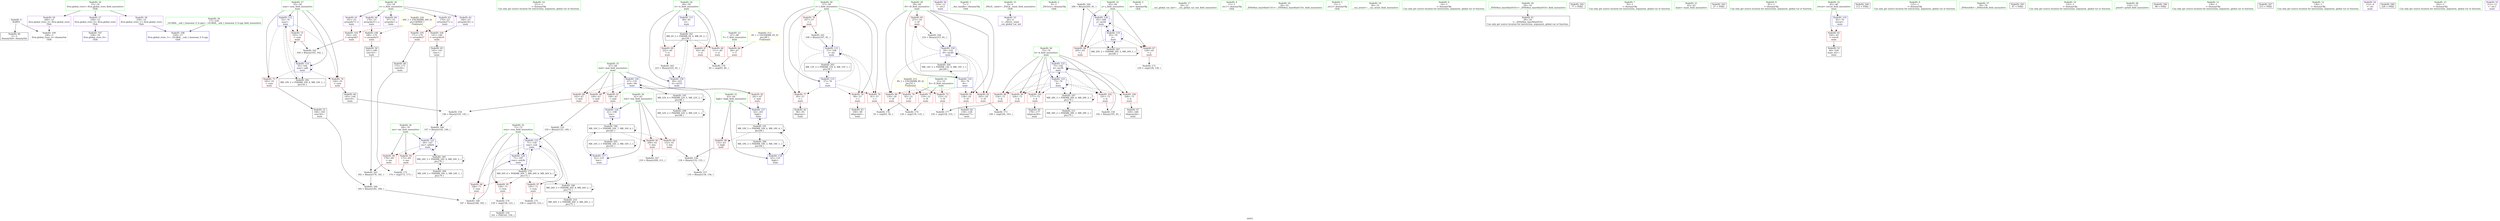 digraph "SVFG" {
	label="SVFG";

	Node0x55e7d1303a90 [shape=record,color=grey,label="{NodeID: 0\nNullPtr}"];
	Node0x55e7d1303a90 -> Node0x55e7d1321ae0[style=solid];
	Node0x55e7d1303a90 -> Node0x55e7d1322c50[style=solid];
	Node0x55e7d1322230 [shape=record,color=red,label="{NodeID: 97\n195\<--71\n\<--rem\nmain\n}"];
	Node0x55e7d1322230 -> Node0x55e7d132b9b0[style=solid];
	Node0x55e7d13058f0 [shape=record,color=green,label="{NodeID: 14\n211\<--1\n\<--dummyObj\nCan only get source location for instruction, argument, global var or function.}"];
	Node0x55e7d1322e20 [shape=record,color=blue,label="{NodeID: 111\n49\<--81\nti\<--\nmain\n}"];
	Node0x55e7d1322e20 -> Node0x55e7d1339760[style=dashed];
	Node0x55e7d1321120 [shape=record,color=green,label="{NodeID: 28\n57\<--58\ni\<--i_field_insensitive\nmain\n}"];
	Node0x55e7d1321120 -> Node0x55e7d13248a0[style=solid];
	Node0x55e7d1321120 -> Node0x55e7d1324970[style=solid];
	Node0x55e7d1321120 -> Node0x55e7d1324a40[style=solid];
	Node0x55e7d1321120 -> Node0x55e7d1324b10[style=solid];
	Node0x55e7d1321120 -> Node0x55e7d1322fc0[style=solid];
	Node0x55e7d1321120 -> Node0x55e7d1327900[style=solid];
	Node0x55e7d133be60 [shape=record,color=black,label="{NodeID: 208\nMR_22V_2 = PHI(MR_22V_3, MR_22V_1, )\npts\{68 \}\n}"];
	Node0x55e7d133be60 -> Node0x55e7d13261f0[style=dashed];
	Node0x55e7d133be60 -> Node0x55e7d133be60[style=dashed];
	Node0x55e7d1328120 [shape=record,color=blue,label="{NodeID: 125\n73\<--192\nk\<--inc38\nmain\n}"];
	Node0x55e7d1328120 -> Node0x55e7d1322300[style=dashed];
	Node0x55e7d1328120 -> Node0x55e7d13223d0[style=dashed];
	Node0x55e7d1328120 -> Node0x55e7d13224a0[style=dashed];
	Node0x55e7d1328120 -> Node0x55e7d1322570[style=dashed];
	Node0x55e7d1328120 -> Node0x55e7d1322640[style=dashed];
	Node0x55e7d1328120 -> Node0x55e7d1327f80[style=dashed];
	Node0x55e7d1328120 -> Node0x55e7d1328120[style=dashed];
	Node0x55e7d1328120 -> Node0x55e7d1334140[style=dashed];
	Node0x55e7d1321c80 [shape=record,color=black,label="{NodeID: 42\n96\<--95\nidxprom\<--\nmain\n}"];
	Node0x55e7d1323800 [shape=record,color=purple,label="{NodeID: 56\n219\<--13\n\<--.str.2\nmain\n}"];
	Node0x55e7d13243c0 [shape=record,color=red,label="{NodeID: 70\n92\<--51\n\<--N\nmain\n}"];
	Node0x55e7d13243c0 -> Node0x55e7d132bb30[style=solid];
	Node0x55e7d132adb0 [shape=record,color=grey,label="{NodeID: 167\n210 = Binary(209, 211, )\n}"];
	Node0x55e7d1324f20 [shape=record,color=red,label="{NodeID: 84\n132\<--61\n\<--low\nmain\n}"];
	Node0x55e7d1324f20 -> Node0x55e7d1329d30[style=solid];
	Node0x55e7d1302ba0 [shape=record,color=green,label="{NodeID: 1\n7\<--1\n__dso_handle\<--dummyObj\nGlob }"];
	Node0x55e7d1322300 [shape=record,color=red,label="{NodeID: 98\n154\<--73\n\<--k\nmain\n}"];
	Node0x55e7d1322300 -> Node0x55e7d132bcb0[style=solid];
	Node0x55e7d1304e80 [shape=record,color=green,label="{NodeID: 15\n4\<--6\n_ZStL8__ioinit\<--_ZStL8__ioinit_field_insensitive\nGlob }"];
	Node0x55e7d1304e80 -> Node0x55e7d1323590[style=solid];
	Node0x55e7d1322ef0 [shape=record,color=blue,label="{NodeID: 112\n55\<--76\nsum\<--\nmain\n}"];
	Node0x55e7d1322ef0 -> Node0x55e7d1324630[style=dashed];
	Node0x55e7d1322ef0 -> Node0x55e7d1324700[style=dashed];
	Node0x55e7d1322ef0 -> Node0x55e7d13247d0[style=dashed];
	Node0x55e7d1322ef0 -> Node0x55e7d1323090[style=dashed];
	Node0x55e7d1322ef0 -> Node0x55e7d1339c60[style=dashed];
	Node0x55e7d13211f0 [shape=record,color=green,label="{NodeID: 29\n59\<--60\ni9\<--i9_field_insensitive\nmain\n}"];
	Node0x55e7d13211f0 -> Node0x55e7d1324be0[style=solid];
	Node0x55e7d13211f0 -> Node0x55e7d1324cb0[style=solid];
	Node0x55e7d13211f0 -> Node0x55e7d1324d80[style=solid];
	Node0x55e7d13211f0 -> Node0x55e7d1324e50[style=solid];
	Node0x55e7d13211f0 -> Node0x55e7d13279d0[style=solid];
	Node0x55e7d13211f0 -> Node0x55e7d1328460[style=solid];
	Node0x55e7d133c360 [shape=record,color=black,label="{NodeID: 209\nMR_24V_2 = PHI(MR_24V_3, MR_24V_1, )\npts\{70 \}\n}"];
	Node0x55e7d133c360 -> Node0x55e7d1333740[style=dashed];
	Node0x55e7d13281f0 [shape=record,color=blue,label="{NodeID: 126\n61\<--198\nlow\<--\nmain\n}"];
	Node0x55e7d13281f0 -> Node0x55e7d1335040[style=dashed];
	Node0x55e7d1321d50 [shape=record,color=black,label="{NodeID: 43\n100\<--99\nidxprom6\<--\nmain\n}"];
	Node0x55e7d13238d0 [shape=record,color=purple,label="{NodeID: 57\n238\<--15\nllvm.global_ctors_0\<--llvm.global_ctors\nGlob }"];
	Node0x55e7d13238d0 -> Node0x55e7d1322a50[style=solid];
	Node0x55e7d11063a0 [shape=record,color=black,label="{NodeID: 154\n161 = PHI(162, 159, )\n}"];
	Node0x55e7d1324490 [shape=record,color=red,label="{NodeID: 71\n119\<--51\n\<--N\nmain\n}"];
	Node0x55e7d1324490 -> Node0x55e7d132b230[style=solid];
	Node0x55e7d132af30 [shape=record,color=grey,label="{NodeID: 168\n187 = Binary(186, 185, )\n}"];
	Node0x55e7d132af30 -> Node0x55e7d1328050[style=solid];
	Node0x55e7d1324ff0 [shape=record,color=red,label="{NodeID: 85\n209\<--61\n\<--low\nmain\n}"];
	Node0x55e7d1324ff0 -> Node0x55e7d132adb0[style=solid];
	Node0x55e7d1304920 [shape=record,color=green,label="{NodeID: 2\n8\<--1\n_ZSt3cin\<--dummyObj\nGlob }"];
	Node0x55e7d13223d0 [shape=record,color=red,label="{NodeID: 99\n164\<--73\n\<--k\nmain\n}"];
	Node0x55e7d13223d0 -> Node0x55e7d132b6b0[style=solid];
	Node0x55e7d1304f50 [shape=record,color=green,label="{NodeID: 16\n15\<--19\nllvm.global_ctors\<--llvm.global_ctors_field_insensitive\nGlob }"];
	Node0x55e7d1304f50 -> Node0x55e7d13238d0[style=solid];
	Node0x55e7d1304f50 -> Node0x55e7d13239a0[style=solid];
	Node0x55e7d1304f50 -> Node0x55e7d1323aa0[style=solid];
	Node0x55e7d1322fc0 [shape=record,color=blue,label="{NodeID: 113\n57\<--76\ni\<--\nmain\n}"];
	Node0x55e7d1322fc0 -> Node0x55e7d13248a0[style=dashed];
	Node0x55e7d1322fc0 -> Node0x55e7d1324970[style=dashed];
	Node0x55e7d1322fc0 -> Node0x55e7d1324a40[style=dashed];
	Node0x55e7d1322fc0 -> Node0x55e7d1324b10[style=dashed];
	Node0x55e7d1322fc0 -> Node0x55e7d1327900[style=dashed];
	Node0x55e7d1322fc0 -> Node0x55e7d133a160[style=dashed];
	Node0x55e7d13212c0 [shape=record,color=green,label="{NodeID: 30\n61\<--62\nlow\<--low_field_insensitive\nmain\n}"];
	Node0x55e7d13212c0 -> Node0x55e7d1324f20[style=solid];
	Node0x55e7d13212c0 -> Node0x55e7d1324ff0[style=solid];
	Node0x55e7d13212c0 -> Node0x55e7d1327aa0[style=solid];
	Node0x55e7d13212c0 -> Node0x55e7d13281f0[style=solid];
	Node0x55e7d133c860 [shape=record,color=black,label="{NodeID: 210\nMR_26V_2 = PHI(MR_26V_3, MR_26V_1, )\npts\{72 \}\n}"];
	Node0x55e7d133c860 -> Node0x55e7d1333c40[style=dashed];
	Node0x55e7d13282c0 [shape=record,color=blue,label="{NodeID: 127\n63\<--201\nhigh\<--\nmain\n}"];
	Node0x55e7d13282c0 -> Node0x55e7d1335540[style=dashed];
	Node0x55e7d1321e20 [shape=record,color=black,label="{NodeID: 44\n139\<--138\nidxprom17\<--\nmain\n}"];
	Node0x55e7d13239a0 [shape=record,color=purple,label="{NodeID: 58\n239\<--15\nllvm.global_ctors_1\<--llvm.global_ctors\nGlob }"];
	Node0x55e7d13239a0 -> Node0x55e7d1322b50[style=solid];
	Node0x55e7d1329bb0 [shape=record,color=grey,label="{NodeID: 155\n150 = Binary(125, 149, )\n}"];
	Node0x55e7d1329bb0 -> Node0x55e7d1327eb0[style=solid];
	Node0x55e7d1324560 [shape=record,color=red,label="{NodeID: 72\n155\<--51\n\<--N\nmain\n}"];
	Node0x55e7d1324560 -> Node0x55e7d132bcb0[style=solid];
	Node0x55e7d132b0b0 [shape=record,color=grey,label="{NodeID: 169\n206 = Binary(205, 81, )\n}"];
	Node0x55e7d132b0b0 -> Node0x55e7d1328390[style=solid];
	Node0x55e7d13250c0 [shape=record,color=red,label="{NodeID: 86\n133\<--63\n\<--high\nmain\n}"];
	Node0x55e7d13250c0 -> Node0x55e7d1329d30[style=solid];
	Node0x55e7d1303db0 [shape=record,color=green,label="{NodeID: 3\n9\<--1\n.str\<--dummyObj\nGlob }"];
	Node0x55e7d13224a0 [shape=record,color=red,label="{NodeID: 100\n168\<--73\n\<--k\nmain\n}"];
	Node0x55e7d13224a0 -> Node0x55e7d1322090[style=solid];
	Node0x55e7d1305020 [shape=record,color=green,label="{NodeID: 17\n20\<--21\n__cxx_global_var_init\<--__cxx_global_var_init_field_insensitive\n}"];
	Node0x55e7d1323090 [shape=record,color=blue,label="{NodeID: 114\n55\<--104\nsum\<--add\nmain\n}"];
	Node0x55e7d1323090 -> Node0x55e7d1324630[style=dashed];
	Node0x55e7d1323090 -> Node0x55e7d1324700[style=dashed];
	Node0x55e7d1323090 -> Node0x55e7d13247d0[style=dashed];
	Node0x55e7d1323090 -> Node0x55e7d1323090[style=dashed];
	Node0x55e7d1323090 -> Node0x55e7d1339c60[style=dashed];
	Node0x55e7d1321390 [shape=record,color=green,label="{NodeID: 31\n63\<--64\nhigh\<--high_field_insensitive\nmain\n}"];
	Node0x55e7d1321390 -> Node0x55e7d13250c0[style=solid];
	Node0x55e7d1321390 -> Node0x55e7d1327b70[style=solid];
	Node0x55e7d1321390 -> Node0x55e7d13282c0[style=solid];
	Node0x55e7d133cd60 [shape=record,color=black,label="{NodeID: 211\nMR_28V_2 = PHI(MR_28V_3, MR_28V_1, )\npts\{74 \}\n}"];
	Node0x55e7d133cd60 -> Node0x55e7d1334140[style=dashed];
	Node0x55e7d1328390 [shape=record,color=blue,label="{NodeID: 128\n65\<--206\nj\<--inc44\nmain\n}"];
	Node0x55e7d1328390 -> Node0x55e7d1325190[style=dashed];
	Node0x55e7d1328390 -> Node0x55e7d1325260[style=dashed];
	Node0x55e7d1328390 -> Node0x55e7d1327c40[style=dashed];
	Node0x55e7d1328390 -> Node0x55e7d1328390[style=dashed];
	Node0x55e7d1328390 -> Node0x55e7d133b960[style=dashed];
	Node0x55e7d1321ef0 [shape=record,color=black,label="{NodeID: 45\n142\<--141\nconv\<--\nmain\n}"];
	Node0x55e7d1321ef0 -> Node0x55e7d132a330[style=solid];
	Node0x55e7d1323aa0 [shape=record,color=purple,label="{NodeID: 59\n240\<--15\nllvm.global_ctors_2\<--llvm.global_ctors\nGlob }"];
	Node0x55e7d1323aa0 -> Node0x55e7d1322c50[style=solid];
	Node0x55e7d1329d30 [shape=record,color=grey,label="{NodeID: 156\n134 = Binary(132, 133, )\n}"];
	Node0x55e7d1329d30 -> Node0x55e7d1329eb0[style=solid];
	Node0x55e7d1324630 [shape=record,color=red,label="{NodeID: 73\n103\<--55\n\<--sum\nmain\n}"];
	Node0x55e7d1324630 -> Node0x55e7d132a630[style=solid];
	Node0x55e7d132b230 [shape=record,color=grey,label="{NodeID: 170\n120 = cmp(118, 119, )\n}"];
	Node0x55e7d1325190 [shape=record,color=red,label="{NodeID: 87\n128\<--65\n\<--j\nmain\n}"];
	Node0x55e7d1325190 -> Node0x55e7d132b3b0[style=solid];
	Node0x55e7d1304120 [shape=record,color=green,label="{NodeID: 4\n11\<--1\n.str.1\<--dummyObj\nGlob }"];
	Node0x55e7d1322570 [shape=record,color=red,label="{NodeID: 101\n177\<--73\n\<--k\nmain\n}"];
	Node0x55e7d1322570 -> Node0x55e7d1323250[style=solid];
	Node0x55e7d13050f0 [shape=record,color=green,label="{NodeID: 18\n24\<--25\n_ZNSt8ios_base4InitC1Ev\<--_ZNSt8ios_base4InitC1Ev_field_insensitive\n}"];
	Node0x55e7d1327900 [shape=record,color=blue,label="{NodeID: 115\n57\<--108\ni\<--inc\nmain\n}"];
	Node0x55e7d1327900 -> Node0x55e7d13248a0[style=dashed];
	Node0x55e7d1327900 -> Node0x55e7d1324970[style=dashed];
	Node0x55e7d1327900 -> Node0x55e7d1324a40[style=dashed];
	Node0x55e7d1327900 -> Node0x55e7d1324b10[style=dashed];
	Node0x55e7d1327900 -> Node0x55e7d1327900[style=dashed];
	Node0x55e7d1327900 -> Node0x55e7d133a160[style=dashed];
	Node0x55e7d1321460 [shape=record,color=green,label="{NodeID: 32\n65\<--66\nj\<--j_field_insensitive\nmain\n}"];
	Node0x55e7d1321460 -> Node0x55e7d1325190[style=solid];
	Node0x55e7d1321460 -> Node0x55e7d1325260[style=solid];
	Node0x55e7d1321460 -> Node0x55e7d1327c40[style=solid];
	Node0x55e7d1321460 -> Node0x55e7d1328390[style=solid];
	Node0x55e7d1328460 [shape=record,color=blue,label="{NodeID: 129\n59\<--216\ni9\<--inc49\nmain\n}"];
	Node0x55e7d1328460 -> Node0x55e7d1324be0[style=dashed];
	Node0x55e7d1328460 -> Node0x55e7d1324cb0[style=dashed];
	Node0x55e7d1328460 -> Node0x55e7d1324d80[style=dashed];
	Node0x55e7d1328460 -> Node0x55e7d1324e50[style=dashed];
	Node0x55e7d1328460 -> Node0x55e7d1328460[style=dashed];
	Node0x55e7d1328460 -> Node0x55e7d133a660[style=dashed];
	Node0x55e7d1321fc0 [shape=record,color=black,label="{NodeID: 46\n145\<--144\nconv19\<--\nmain\n}"];
	Node0x55e7d1321fc0 -> Node0x55e7d132a1b0[style=solid];
	Node0x55e7d133e8e0 [shape=record,color=yellow,style=double,label="{NodeID: 226\n30V_1 = ENCHI(MR_30V_0)\npts\{540000 \}\nFun[main]}"];
	Node0x55e7d133e8e0 -> Node0x55e7d1322710[style=dashed];
	Node0x55e7d133e8e0 -> Node0x55e7d13227e0[style=dashed];
	Node0x55e7d133e8e0 -> Node0x55e7d13228b0[style=dashed];
	Node0x55e7d133e8e0 -> Node0x55e7d1322980[style=dashed];
	Node0x55e7d1323ba0 [shape=record,color=purple,label="{NodeID: 60\n97\<--53\narrayidx\<--s\nmain\n}"];
	Node0x55e7d1329eb0 [shape=record,color=grey,label="{NodeID: 157\n135 = Binary(134, 136, )\n}"];
	Node0x55e7d1329eb0 -> Node0x55e7d1327d10[style=solid];
	Node0x55e7d1324700 [shape=record,color=red,label="{NodeID: 74\n144\<--55\n\<--sum\nmain\n}"];
	Node0x55e7d1324700 -> Node0x55e7d1321fc0[style=solid];
	Node0x55e7d132b3b0 [shape=record,color=grey,label="{NodeID: 171\n129 = cmp(128, 130, )\n}"];
	Node0x55e7d1325260 [shape=record,color=red,label="{NodeID: 88\n205\<--65\n\<--j\nmain\n}"];
	Node0x55e7d1325260 -> Node0x55e7d132b0b0[style=solid];
	Node0x55e7d13041b0 [shape=record,color=green,label="{NodeID: 5\n13\<--1\n.str.2\<--dummyObj\nGlob }"];
	Node0x55e7d1333740 [shape=record,color=black,label="{NodeID: 185\nMR_24V_3 = PHI(MR_24V_4, MR_24V_2, )\npts\{70 \}\n}"];
	Node0x55e7d1333740 -> Node0x55e7d1327de0[style=dashed];
	Node0x55e7d1333740 -> Node0x55e7d1333740[style=dashed];
	Node0x55e7d1333740 -> Node0x55e7d133c360[style=dashed];
	Node0x55e7d1322640 [shape=record,color=red,label="{NodeID: 102\n191\<--73\n\<--k\nmain\n}"];
	Node0x55e7d1322640 -> Node0x55e7d132a030[style=solid];
	Node0x55e7d13051c0 [shape=record,color=green,label="{NodeID: 19\n30\<--31\n__cxa_atexit\<--__cxa_atexit_field_insensitive\n}"];
	Node0x55e7d13279d0 [shape=record,color=blue,label="{NodeID: 116\n59\<--76\ni9\<--\nmain\n}"];
	Node0x55e7d13279d0 -> Node0x55e7d1324be0[style=dashed];
	Node0x55e7d13279d0 -> Node0x55e7d1324cb0[style=dashed];
	Node0x55e7d13279d0 -> Node0x55e7d1324d80[style=dashed];
	Node0x55e7d13279d0 -> Node0x55e7d1324e50[style=dashed];
	Node0x55e7d13279d0 -> Node0x55e7d1328460[style=dashed];
	Node0x55e7d13279d0 -> Node0x55e7d133a660[style=dashed];
	Node0x55e7d1321530 [shape=record,color=green,label="{NodeID: 33\n67\<--68\nmid\<--mid_field_insensitive\nmain\n}"];
	Node0x55e7d1321530 -> Node0x55e7d1325330[style=solid];
	Node0x55e7d1321530 -> Node0x55e7d1325400[style=solid];
	Node0x55e7d1321530 -> Node0x55e7d13254d0[style=solid];
	Node0x55e7d1321530 -> Node0x55e7d13255a0[style=solid];
	Node0x55e7d1321530 -> Node0x55e7d1327d10[style=solid];
	Node0x55e7d133dd80 [shape=record,color=yellow,style=double,label="{NodeID: 213\n4V_1 = ENCHI(MR_4V_0)\npts\{48 \}\nFun[main]}"];
	Node0x55e7d133dd80 -> Node0x55e7d1324080[style=dashed];
	Node0x55e7d1328530 [shape=record,color=blue,label="{NodeID: 130\n49\<--223\nti\<--inc53\nmain\n}"];
	Node0x55e7d1328530 -> Node0x55e7d1339760[style=dashed];
	Node0x55e7d1322090 [shape=record,color=black,label="{NodeID: 47\n169\<--168\nidxprom26\<--\nmain\n}"];
	Node0x55e7d1323c70 [shape=record,color=purple,label="{NodeID: 61\n101\<--53\narrayidx7\<--s\nmain\n}"];
	Node0x55e7d1323c70 -> Node0x55e7d1322710[style=solid];
	Node0x55e7d132a030 [shape=record,color=grey,label="{NodeID: 158\n192 = Binary(191, 81, )\n}"];
	Node0x55e7d132a030 -> Node0x55e7d1328120[style=solid];
	Node0x55e7d13247d0 [shape=record,color=red,label="{NodeID: 75\n183\<--55\n\<--sum\nmain\n}"];
	Node0x55e7d13247d0 -> Node0x55e7d13233f0[style=solid];
	Node0x55e7d132b530 [shape=record,color=grey,label="{NodeID: 172\n174 = cmp(172, 173, )\n}"];
	Node0x55e7d1325330 [shape=record,color=red,label="{NodeID: 89\n143\<--67\n\<--mid\nmain\n}"];
	Node0x55e7d1325330 -> Node0x55e7d132a1b0[style=solid];
	Node0x55e7d1303ee0 [shape=record,color=green,label="{NodeID: 6\n16\<--1\n\<--dummyObj\nCan only get source location for instruction, argument, global var or function.}"];
	Node0x55e7d1333c40 [shape=record,color=black,label="{NodeID: 186\nMR_26V_3 = PHI(MR_26V_4, MR_26V_2, )\npts\{72 \}\n}"];
	Node0x55e7d1333c40 -> Node0x55e7d1327eb0[style=dashed];
	Node0x55e7d1333c40 -> Node0x55e7d1333c40[style=dashed];
	Node0x55e7d1333c40 -> Node0x55e7d133c860[style=dashed];
	Node0x55e7d1322710 [shape=record,color=red,label="{NodeID: 103\n102\<--101\n\<--arrayidx7\nmain\n}"];
	Node0x55e7d1322710 -> Node0x55e7d132a630[style=solid];
	Node0x55e7d1305290 [shape=record,color=green,label="{NodeID: 20\n29\<--35\n_ZNSt8ios_base4InitD1Ev\<--_ZNSt8ios_base4InitD1Ev_field_insensitive\n}"];
	Node0x55e7d1305290 -> Node0x55e7d1321bb0[style=solid];
	Node0x55e7d1327aa0 [shape=record,color=blue,label="{NodeID: 117\n61\<--123\nlow\<--\nmain\n}"];
	Node0x55e7d1327aa0 -> Node0x55e7d1335040[style=dashed];
	Node0x55e7d1321600 [shape=record,color=green,label="{NodeID: 34\n69\<--70\nme\<--me_field_insensitive\nmain\n}"];
	Node0x55e7d1321600 -> Node0x55e7d1325670[style=solid];
	Node0x55e7d1321600 -> Node0x55e7d1325740[style=solid];
	Node0x55e7d1321600 -> Node0x55e7d1327de0[style=solid];
	Node0x55e7d1323180 [shape=record,color=black,label="{NodeID: 48\n172\<--171\nconv28\<--\nmain\n}"];
	Node0x55e7d1323180 -> Node0x55e7d132b530[style=solid];
	Node0x55e7d1323d40 [shape=record,color=purple,label="{NodeID: 62\n140\<--53\narrayidx18\<--s\nmain\n}"];
	Node0x55e7d1323d40 -> Node0x55e7d13227e0[style=solid];
	Node0x55e7d134a650 [shape=record,color=black,label="{NodeID: 242\n77 = PHI()\n}"];
	Node0x55e7d132a1b0 [shape=record,color=grey,label="{NodeID: 159\n146 = Binary(143, 145, )\n}"];
	Node0x55e7d132a1b0 -> Node0x55e7d132a330[style=solid];
	Node0x55e7d13248a0 [shape=record,color=red,label="{NodeID: 76\n91\<--57\n\<--i\nmain\n}"];
	Node0x55e7d13248a0 -> Node0x55e7d132bb30[style=solid];
	Node0x55e7d132b6b0 [shape=record,color=grey,label="{NodeID: 173\n166 = cmp(164, 165, )\n}"];
	Node0x55e7d1325400 [shape=record,color=red,label="{NodeID: 90\n149\<--67\n\<--mid\nmain\n}"];
	Node0x55e7d1325400 -> Node0x55e7d1329bb0[style=solid];
	Node0x55e7d1303f70 [shape=record,color=green,label="{NodeID: 7\n76\<--1\n\<--dummyObj\nCan only get source location for instruction, argument, global var or function.}"];
	Node0x55e7d1334140 [shape=record,color=black,label="{NodeID: 187\nMR_28V_3 = PHI(MR_28V_4, MR_28V_2, )\npts\{74 \}\n}"];
	Node0x55e7d1334140 -> Node0x55e7d1327f80[style=dashed];
	Node0x55e7d1334140 -> Node0x55e7d1334140[style=dashed];
	Node0x55e7d1334140 -> Node0x55e7d133cd60[style=dashed];
	Node0x55e7d13227e0 [shape=record,color=red,label="{NodeID: 104\n141\<--140\n\<--arrayidx18\nmain\n}"];
	Node0x55e7d13227e0 -> Node0x55e7d1321ef0[style=solid];
	Node0x55e7d1305360 [shape=record,color=green,label="{NodeID: 21\n42\<--43\nmain\<--main_field_insensitive\n}"];
	Node0x55e7d1339760 [shape=record,color=black,label="{NodeID: 201\nMR_6V_3 = PHI(MR_6V_4, MR_6V_2, )\npts\{50 \}\n}"];
	Node0x55e7d1339760 -> Node0x55e7d1324150[style=dashed];
	Node0x55e7d1339760 -> Node0x55e7d1324220[style=dashed];
	Node0x55e7d1339760 -> Node0x55e7d13242f0[style=dashed];
	Node0x55e7d1339760 -> Node0x55e7d1328530[style=dashed];
	Node0x55e7d1327b70 [shape=record,color=blue,label="{NodeID: 118\n63\<--125\nhigh\<--\nmain\n}"];
	Node0x55e7d1327b70 -> Node0x55e7d1335540[style=dashed];
	Node0x55e7d13216d0 [shape=record,color=green,label="{NodeID: 35\n71\<--72\nrem\<--rem_field_insensitive\nmain\n}"];
	Node0x55e7d13216d0 -> Node0x55e7d1325810[style=solid];
	Node0x55e7d13216d0 -> Node0x55e7d1322160[style=solid];
	Node0x55e7d13216d0 -> Node0x55e7d1322230[style=solid];
	Node0x55e7d13216d0 -> Node0x55e7d1327eb0[style=solid];
	Node0x55e7d13216d0 -> Node0x55e7d1328050[style=solid];
	Node0x55e7d133df40 [shape=record,color=yellow,style=double,label="{NodeID: 215\n8V_1 = ENCHI(MR_8V_0)\npts\{52 \}\nFun[main]}"];
	Node0x55e7d133df40 -> Node0x55e7d13243c0[style=dashed];
	Node0x55e7d133df40 -> Node0x55e7d1324490[style=dashed];
	Node0x55e7d133df40 -> Node0x55e7d1324560[style=dashed];
	Node0x55e7d1323250 [shape=record,color=black,label="{NodeID: 49\n178\<--177\nidxprom30\<--\nmain\n}"];
	Node0x55e7d1323e10 [shape=record,color=purple,label="{NodeID: 63\n170\<--53\narrayidx27\<--s\nmain\n}"];
	Node0x55e7d1323e10 -> Node0x55e7d13228b0[style=solid];
	Node0x55e7d134a750 [shape=record,color=black,label="{NodeID: 243\n27 = PHI()\n}"];
	Node0x55e7d132a330 [shape=record,color=grey,label="{NodeID: 160\n147 = Binary(142, 146, )\n}"];
	Node0x55e7d132a330 -> Node0x55e7d1327de0[style=solid];
	Node0x55e7d1324970 [shape=record,color=red,label="{NodeID: 77\n95\<--57\n\<--i\nmain\n}"];
	Node0x55e7d1324970 -> Node0x55e7d1321c80[style=solid];
	Node0x55e7d132b830 [shape=record,color=grey,label="{NodeID: 174\n159 = cmp(158, 123, )\n}"];
	Node0x55e7d132b830 -> Node0x55e7d11063a0[style=solid];
	Node0x55e7d13254d0 [shape=record,color=red,label="{NodeID: 91\n198\<--67\n\<--mid\nmain\n}"];
	Node0x55e7d13254d0 -> Node0x55e7d13281f0[style=solid];
	Node0x55e7d1304300 [shape=record,color=green,label="{NodeID: 8\n81\<--1\n\<--dummyObj\nCan only get source location for instruction, argument, global var or function.}"];
	Node0x55e7d13228b0 [shape=record,color=red,label="{NodeID: 105\n171\<--170\n\<--arrayidx27\nmain\n}"];
	Node0x55e7d13228b0 -> Node0x55e7d1323180[style=solid];
	Node0x55e7d1305430 [shape=record,color=green,label="{NodeID: 22\n45\<--46\nretval\<--retval_field_insensitive\nmain\n}"];
	Node0x55e7d1305430 -> Node0x55e7d1323fb0[style=solid];
	Node0x55e7d1305430 -> Node0x55e7d1322d50[style=solid];
	Node0x55e7d1339c60 [shape=record,color=black,label="{NodeID: 202\nMR_10V_2 = PHI(MR_10V_4, MR_10V_1, )\npts\{56 \}\n}"];
	Node0x55e7d1339c60 -> Node0x55e7d1322ef0[style=dashed];
	Node0x55e7d1327c40 [shape=record,color=blue,label="{NodeID: 119\n65\<--76\nj\<--\nmain\n}"];
	Node0x55e7d1327c40 -> Node0x55e7d1325190[style=dashed];
	Node0x55e7d1327c40 -> Node0x55e7d1325260[style=dashed];
	Node0x55e7d1327c40 -> Node0x55e7d1327c40[style=dashed];
	Node0x55e7d1327c40 -> Node0x55e7d1328390[style=dashed];
	Node0x55e7d1327c40 -> Node0x55e7d133b960[style=dashed];
	Node0x55e7d13217a0 [shape=record,color=green,label="{NodeID: 36\n73\<--74\nk\<--k_field_insensitive\nmain\n}"];
	Node0x55e7d13217a0 -> Node0x55e7d1322300[style=solid];
	Node0x55e7d13217a0 -> Node0x55e7d13223d0[style=solid];
	Node0x55e7d13217a0 -> Node0x55e7d13224a0[style=solid];
	Node0x55e7d13217a0 -> Node0x55e7d1322570[style=solid];
	Node0x55e7d13217a0 -> Node0x55e7d1322640[style=solid];
	Node0x55e7d13217a0 -> Node0x55e7d1327f80[style=solid];
	Node0x55e7d13217a0 -> Node0x55e7d1328120[style=solid];
	Node0x55e7d1323320 [shape=record,color=black,label="{NodeID: 50\n181\<--180\nconv32\<--\nmain\n}"];
	Node0x55e7d1323320 -> Node0x55e7d132aab0[style=solid];
	Node0x55e7d1323ee0 [shape=record,color=purple,label="{NodeID: 64\n179\<--53\narrayidx31\<--s\nmain\n}"];
	Node0x55e7d1323ee0 -> Node0x55e7d1322980[style=solid];
	Node0x55e7d134a850 [shape=record,color=black,label="{NodeID: 244\n113 = PHI()\n}"];
	Node0x55e7d132a4b0 [shape=record,color=grey,label="{NodeID: 161\n108 = Binary(107, 81, )\n}"];
	Node0x55e7d132a4b0 -> Node0x55e7d1327900[style=solid];
	Node0x55e7d1324a40 [shape=record,color=red,label="{NodeID: 78\n99\<--57\n\<--i\nmain\n}"];
	Node0x55e7d1324a40 -> Node0x55e7d1321d50[style=solid];
	Node0x55e7d132b9b0 [shape=record,color=grey,label="{NodeID: 175\n196 = cmp(195, 123, )\n}"];
	Node0x55e7d13255a0 [shape=record,color=red,label="{NodeID: 92\n201\<--67\n\<--mid\nmain\n}"];
	Node0x55e7d13255a0 -> Node0x55e7d13282c0[style=solid];
	Node0x55e7d1304390 [shape=record,color=green,label="{NodeID: 9\n123\<--1\n\<--dummyObj\nCan only get source location for instruction, argument, global var or function.}"];
	Node0x55e7d1322980 [shape=record,color=red,label="{NodeID: 106\n180\<--179\n\<--arrayidx31\nmain\n}"];
	Node0x55e7d1322980 -> Node0x55e7d1323320[style=solid];
	Node0x55e7d1305500 [shape=record,color=green,label="{NodeID: 23\n47\<--48\nT\<--T_field_insensitive\nmain\n}"];
	Node0x55e7d1305500 -> Node0x55e7d1324080[style=solid];
	Node0x55e7d133a160 [shape=record,color=black,label="{NodeID: 203\nMR_12V_2 = PHI(MR_12V_4, MR_12V_1, )\npts\{58 \}\n}"];
	Node0x55e7d133a160 -> Node0x55e7d1322fc0[style=dashed];
	Node0x55e7d1327d10 [shape=record,color=blue,label="{NodeID: 120\n67\<--135\nmid\<--div\nmain\n}"];
	Node0x55e7d1327d10 -> Node0x55e7d1325330[style=dashed];
	Node0x55e7d1327d10 -> Node0x55e7d1325400[style=dashed];
	Node0x55e7d1327d10 -> Node0x55e7d13254d0[style=dashed];
	Node0x55e7d1327d10 -> Node0x55e7d13255a0[style=dashed];
	Node0x55e7d1327d10 -> Node0x55e7d13261f0[style=dashed];
	Node0x55e7d1321870 [shape=record,color=green,label="{NodeID: 37\n78\<--79\n_ZNSirsERi\<--_ZNSirsERi_field_insensitive\n}"];
	Node0x55e7d13233f0 [shape=record,color=black,label="{NodeID: 51\n184\<--183\nconv34\<--\nmain\n}"];
	Node0x55e7d13233f0 -> Node0x55e7d132ac30[style=solid];
	Node0x55e7d1323fb0 [shape=record,color=red,label="{NodeID: 65\n226\<--45\n\<--retval\nmain\n}"];
	Node0x55e7d1323fb0 -> Node0x55e7d13234c0[style=solid];
	Node0x55e7d134a950 [shape=record,color=black,label="{NodeID: 245\n87 = PHI()\n}"];
	Node0x55e7d132a630 [shape=record,color=grey,label="{NodeID: 162\n104 = Binary(103, 102, )\n}"];
	Node0x55e7d132a630 -> Node0x55e7d1323090[style=solid];
	Node0x55e7d1324b10 [shape=record,color=red,label="{NodeID: 79\n107\<--57\n\<--i\nmain\n}"];
	Node0x55e7d1324b10 -> Node0x55e7d132a4b0[style=solid];
	Node0x55e7d132bb30 [shape=record,color=grey,label="{NodeID: 176\n93 = cmp(91, 92, )\n}"];
	Node0x55e7d1325670 [shape=record,color=red,label="{NodeID: 93\n173\<--69\n\<--me\nmain\n}"];
	Node0x55e7d1325670 -> Node0x55e7d132b530[style=solid];
	Node0x55e7d1304420 [shape=record,color=green,label="{NodeID: 10\n125\<--1\n\<--dummyObj\nCan only get source location for instruction, argument, global var or function.}"];
	Node0x55e7d1335040 [shape=record,color=black,label="{NodeID: 190\nMR_16V_5 = PHI(MR_16V_7, MR_16V_4, )\npts\{62 \}\n}"];
	Node0x55e7d1335040 -> Node0x55e7d1324f20[style=dashed];
	Node0x55e7d1335040 -> Node0x55e7d1324ff0[style=dashed];
	Node0x55e7d1335040 -> Node0x55e7d1327aa0[style=dashed];
	Node0x55e7d1335040 -> Node0x55e7d13281f0[style=dashed];
	Node0x55e7d1335040 -> Node0x55e7d1335040[style=dashed];
	Node0x55e7d1335040 -> Node0x55e7d133ab60[style=dashed];
	Node0x55e7d1322a50 [shape=record,color=blue,label="{NodeID: 107\n238\<--16\nllvm.global_ctors_0\<--\nGlob }"];
	Node0x55e7d1320e60 [shape=record,color=green,label="{NodeID: 24\n49\<--50\nti\<--ti_field_insensitive\nmain\n}"];
	Node0x55e7d1320e60 -> Node0x55e7d1324150[style=solid];
	Node0x55e7d1320e60 -> Node0x55e7d1324220[style=solid];
	Node0x55e7d1320e60 -> Node0x55e7d13242f0[style=solid];
	Node0x55e7d1320e60 -> Node0x55e7d1322e20[style=solid];
	Node0x55e7d1320e60 -> Node0x55e7d1328530[style=solid];
	Node0x55e7d133a660 [shape=record,color=black,label="{NodeID: 204\nMR_14V_2 = PHI(MR_14V_4, MR_14V_1, )\npts\{60 \}\n}"];
	Node0x55e7d133a660 -> Node0x55e7d13279d0[style=dashed];
	Node0x55e7d1327de0 [shape=record,color=blue,label="{NodeID: 121\n69\<--147\nme\<--add20\nmain\n}"];
	Node0x55e7d1327de0 -> Node0x55e7d1325670[style=dashed];
	Node0x55e7d1327de0 -> Node0x55e7d1325740[style=dashed];
	Node0x55e7d1327de0 -> Node0x55e7d1327de0[style=dashed];
	Node0x55e7d1327de0 -> Node0x55e7d1333740[style=dashed];
	Node0x55e7d1321940 [shape=record,color=green,label="{NodeID: 38\n114\<--115\nprintf\<--printf_field_insensitive\n}"];
	Node0x55e7d13234c0 [shape=record,color=black,label="{NodeID: 52\n44\<--226\nmain_ret\<--\nmain\n}"];
	Node0x55e7d1324080 [shape=record,color=red,label="{NodeID: 66\n84\<--47\n\<--T\nmain\n}"];
	Node0x55e7d1324080 -> Node0x55e7d132be30[style=solid];
	Node0x55e7d134b140 [shape=record,color=black,label="{NodeID: 246\n98 = PHI()\n}"];
	Node0x55e7d132a7b0 [shape=record,color=grey,label="{NodeID: 163\n223 = Binary(222, 81, )\n}"];
	Node0x55e7d132a7b0 -> Node0x55e7d1328530[style=solid];
	Node0x55e7d1324be0 [shape=record,color=red,label="{NodeID: 80\n118\<--59\n\<--i9\nmain\n}"];
	Node0x55e7d1324be0 -> Node0x55e7d132b230[style=solid];
	Node0x55e7d132bcb0 [shape=record,color=grey,label="{NodeID: 177\n156 = cmp(154, 155, )\n}"];
	Node0x55e7d1325740 [shape=record,color=red,label="{NodeID: 94\n176\<--69\n\<--me\nmain\n}"];
	Node0x55e7d1325740 -> Node0x55e7d132aab0[style=solid];
	Node0x55e7d1305680 [shape=record,color=green,label="{NodeID: 11\n130\<--1\n\<--dummyObj\nCan only get source location for instruction, argument, global var or function.}"];
	Node0x55e7d1335540 [shape=record,color=black,label="{NodeID: 191\nMR_18V_5 = PHI(MR_18V_6, MR_18V_4, )\npts\{64 \}\n}"];
	Node0x55e7d1335540 -> Node0x55e7d13250c0[style=dashed];
	Node0x55e7d1335540 -> Node0x55e7d1327b70[style=dashed];
	Node0x55e7d1335540 -> Node0x55e7d13282c0[style=dashed];
	Node0x55e7d1335540 -> Node0x55e7d1335540[style=dashed];
	Node0x55e7d1335540 -> Node0x55e7d133b870[style=dashed];
	Node0x55e7d1322b50 [shape=record,color=blue,label="{NodeID: 108\n239\<--17\nllvm.global_ctors_1\<--_GLOBAL__sub_I_hansonw_0_0.cpp\nGlob }"];
	Node0x55e7d1320ef0 [shape=record,color=green,label="{NodeID: 25\n51\<--52\nN\<--N_field_insensitive\nmain\n}"];
	Node0x55e7d1320ef0 -> Node0x55e7d13243c0[style=solid];
	Node0x55e7d1320ef0 -> Node0x55e7d1324490[style=solid];
	Node0x55e7d1320ef0 -> Node0x55e7d1324560[style=solid];
	Node0x55e7d133ab60 [shape=record,color=black,label="{NodeID: 205\nMR_16V_2 = PHI(MR_16V_3, MR_16V_1, )\npts\{62 \}\n}"];
	Node0x55e7d133ab60 -> Node0x55e7d1327aa0[style=dashed];
	Node0x55e7d133ab60 -> Node0x55e7d133ab60[style=dashed];
	Node0x55e7d1327eb0 [shape=record,color=blue,label="{NodeID: 122\n71\<--150\nrem\<--sub\nmain\n}"];
	Node0x55e7d1327eb0 -> Node0x55e7d1325810[style=dashed];
	Node0x55e7d1327eb0 -> Node0x55e7d1322160[style=dashed];
	Node0x55e7d1327eb0 -> Node0x55e7d1322230[style=dashed];
	Node0x55e7d1327eb0 -> Node0x55e7d1327eb0[style=dashed];
	Node0x55e7d1327eb0 -> Node0x55e7d1328050[style=dashed];
	Node0x55e7d1327eb0 -> Node0x55e7d1331940[style=dashed];
	Node0x55e7d1327eb0 -> Node0x55e7d1333c40[style=dashed];
	Node0x55e7d1321a10 [shape=record,color=green,label="{NodeID: 39\n17\<--234\n_GLOBAL__sub_I_hansonw_0_0.cpp\<--_GLOBAL__sub_I_hansonw_0_0.cpp_field_insensitive\n}"];
	Node0x55e7d1321a10 -> Node0x55e7d1322b50[style=solid];
	Node0x55e7d1323590 [shape=record,color=purple,label="{NodeID: 53\n26\<--4\n\<--_ZStL8__ioinit\n__cxx_global_var_init\n}"];
	Node0x55e7d1324150 [shape=record,color=red,label="{NodeID: 67\n83\<--49\n\<--ti\nmain\n}"];
	Node0x55e7d1324150 -> Node0x55e7d132be30[style=solid];
	Node0x55e7d134b240 [shape=record,color=black,label="{NodeID: 247\n213 = PHI()\n}"];
	Node0x55e7d132a930 [shape=record,color=grey,label="{NodeID: 164\n216 = Binary(215, 81, )\n}"];
	Node0x55e7d132a930 -> Node0x55e7d1328460[style=solid];
	Node0x55e7d1324cb0 [shape=record,color=red,label="{NodeID: 81\n138\<--59\n\<--i9\nmain\n}"];
	Node0x55e7d1324cb0 -> Node0x55e7d1321e20[style=solid];
	Node0x55e7d132be30 [shape=record,color=grey,label="{NodeID: 178\n85 = cmp(83, 84, )\n}"];
	Node0x55e7d1325810 [shape=record,color=red,label="{NodeID: 95\n158\<--71\n\<--rem\nmain\n}"];
	Node0x55e7d1325810 -> Node0x55e7d132b830[style=solid];
	Node0x55e7d1305750 [shape=record,color=green,label="{NodeID: 12\n136\<--1\n\<--dummyObj\nCan only get source location for instruction, argument, global var or function.}"];
	Node0x55e7d1322c50 [shape=record,color=blue, style = dotted,label="{NodeID: 109\n240\<--3\nllvm.global_ctors_2\<--dummyVal\nGlob }"];
	Node0x55e7d1320f80 [shape=record,color=green,label="{NodeID: 26\n53\<--54\ns\<--s_field_insensitive\nmain\n}"];
	Node0x55e7d1320f80 -> Node0x55e7d1323ba0[style=solid];
	Node0x55e7d1320f80 -> Node0x55e7d1323c70[style=solid];
	Node0x55e7d1320f80 -> Node0x55e7d1323d40[style=solid];
	Node0x55e7d1320f80 -> Node0x55e7d1323e10[style=solid];
	Node0x55e7d1320f80 -> Node0x55e7d1323ee0[style=solid];
	Node0x55e7d133b870 [shape=record,color=black,label="{NodeID: 206\nMR_18V_2 = PHI(MR_18V_3, MR_18V_1, )\npts\{64 \}\n}"];
	Node0x55e7d133b870 -> Node0x55e7d1327b70[style=dashed];
	Node0x55e7d133b870 -> Node0x55e7d133b870[style=dashed];
	Node0x55e7d1327f80 [shape=record,color=blue,label="{NodeID: 123\n73\<--76\nk\<--\nmain\n}"];
	Node0x55e7d1327f80 -> Node0x55e7d1322300[style=dashed];
	Node0x55e7d1327f80 -> Node0x55e7d13223d0[style=dashed];
	Node0x55e7d1327f80 -> Node0x55e7d13224a0[style=dashed];
	Node0x55e7d1327f80 -> Node0x55e7d1322570[style=dashed];
	Node0x55e7d1327f80 -> Node0x55e7d1322640[style=dashed];
	Node0x55e7d1327f80 -> Node0x55e7d1327f80[style=dashed];
	Node0x55e7d1327f80 -> Node0x55e7d1328120[style=dashed];
	Node0x55e7d1327f80 -> Node0x55e7d1334140[style=dashed];
	Node0x55e7d1321ae0 [shape=record,color=black,label="{NodeID: 40\n2\<--3\ndummyVal\<--dummyVal\n}"];
	Node0x55e7d1323660 [shape=record,color=purple,label="{NodeID: 54\n112\<--9\n\<--.str\nmain\n}"];
	Node0x55e7d1324220 [shape=record,color=red,label="{NodeID: 68\n111\<--49\n\<--ti\nmain\n}"];
	Node0x55e7d134b340 [shape=record,color=black,label="{NodeID: 248\n220 = PHI()\n}"];
	Node0x55e7d132aab0 [shape=record,color=grey,label="{NodeID: 165\n182 = Binary(176, 181, )\n}"];
	Node0x55e7d132aab0 -> Node0x55e7d132ac30[style=solid];
	Node0x55e7d1324d80 [shape=record,color=red,label="{NodeID: 82\n165\<--59\n\<--i9\nmain\n}"];
	Node0x55e7d1324d80 -> Node0x55e7d132b6b0[style=solid];
	Node0x55e7d1331940 [shape=record,color=black,label="{NodeID: 179\nMR_26V_8 = PHI(MR_26V_7, MR_26V_6, MR_26V_6, )\npts\{72 \}\n}"];
	Node0x55e7d1331940 -> Node0x55e7d1325810[style=dashed];
	Node0x55e7d1331940 -> Node0x55e7d1322160[style=dashed];
	Node0x55e7d1331940 -> Node0x55e7d1322230[style=dashed];
	Node0x55e7d1331940 -> Node0x55e7d1327eb0[style=dashed];
	Node0x55e7d1331940 -> Node0x55e7d1328050[style=dashed];
	Node0x55e7d1331940 -> Node0x55e7d1331940[style=dashed];
	Node0x55e7d1331940 -> Node0x55e7d1333c40[style=dashed];
	Node0x55e7d1322160 [shape=record,color=red,label="{NodeID: 96\n186\<--71\n\<--rem\nmain\n}"];
	Node0x55e7d1322160 -> Node0x55e7d132af30[style=solid];
	Node0x55e7d1305820 [shape=record,color=green,label="{NodeID: 13\n162\<--1\n\<--dummyObj\nCan only get source location for instruction, argument, global var or function.}"];
	Node0x55e7d13261f0 [shape=record,color=black,label="{NodeID: 193\nMR_22V_4 = PHI(MR_22V_5, MR_22V_3, )\npts\{68 \}\n}"];
	Node0x55e7d13261f0 -> Node0x55e7d1327d10[style=dashed];
	Node0x55e7d13261f0 -> Node0x55e7d13261f0[style=dashed];
	Node0x55e7d13261f0 -> Node0x55e7d133be60[style=dashed];
	Node0x55e7d1322d50 [shape=record,color=blue,label="{NodeID: 110\n45\<--76\nretval\<--\nmain\n}"];
	Node0x55e7d1322d50 -> Node0x55e7d1323fb0[style=dashed];
	Node0x55e7d1321050 [shape=record,color=green,label="{NodeID: 27\n55\<--56\nsum\<--sum_field_insensitive\nmain\n}"];
	Node0x55e7d1321050 -> Node0x55e7d1324630[style=solid];
	Node0x55e7d1321050 -> Node0x55e7d1324700[style=solid];
	Node0x55e7d1321050 -> Node0x55e7d13247d0[style=solid];
	Node0x55e7d1321050 -> Node0x55e7d1322ef0[style=solid];
	Node0x55e7d1321050 -> Node0x55e7d1323090[style=solid];
	Node0x55e7d133b960 [shape=record,color=black,label="{NodeID: 207\nMR_20V_2 = PHI(MR_20V_3, MR_20V_1, )\npts\{66 \}\n}"];
	Node0x55e7d133b960 -> Node0x55e7d1327c40[style=dashed];
	Node0x55e7d133b960 -> Node0x55e7d133b960[style=dashed];
	Node0x55e7d1328050 [shape=record,color=blue,label="{NodeID: 124\n71\<--187\nrem\<--sub36\nmain\n}"];
	Node0x55e7d1328050 -> Node0x55e7d1331940[style=dashed];
	Node0x55e7d1321bb0 [shape=record,color=black,label="{NodeID: 41\n28\<--29\n\<--_ZNSt8ios_base4InitD1Ev\nCan only get source location for instruction, argument, global var or function.}"];
	Node0x55e7d1323730 [shape=record,color=purple,label="{NodeID: 55\n212\<--11\n\<--.str.1\nmain\n}"];
	Node0x55e7d13242f0 [shape=record,color=red,label="{NodeID: 69\n222\<--49\n\<--ti\nmain\n}"];
	Node0x55e7d13242f0 -> Node0x55e7d132a7b0[style=solid];
	Node0x55e7d132ac30 [shape=record,color=grey,label="{NodeID: 166\n185 = Binary(182, 184, )\n}"];
	Node0x55e7d132ac30 -> Node0x55e7d132af30[style=solid];
	Node0x55e7d1324e50 [shape=record,color=red,label="{NodeID: 83\n215\<--59\n\<--i9\nmain\n}"];
	Node0x55e7d1324e50 -> Node0x55e7d132a930[style=solid];
}
